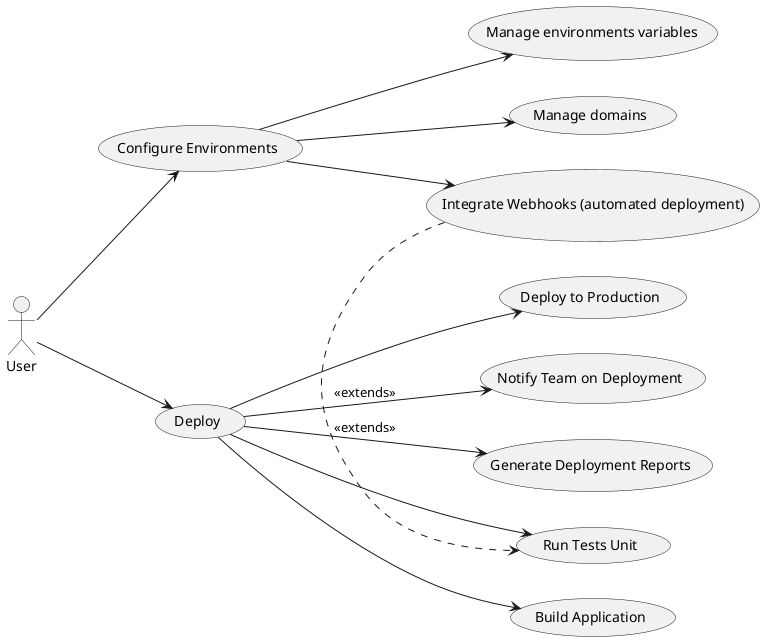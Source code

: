 @startuml "Deployment app"

left to right direction

actor "User" as User

usecase "Deploy" as Deploy
usecase "Configure Environments" as Configuration

usecase "Run Tests Unit" as TestsUnit
usecase "Build Application" as BuildApplication
usecase "Deploy to Production" as DeployProduction

usecase "Manage environments variables" as ManageEnvVariables
usecase "Manage domains" as ManageDomains
usecase "Integrate Webhooks (automated deployment)" as IntegrateWebHooks
usecase "Notify Team on Deployment" as NotifyTeam
usecase "Generate Deployment Reports" as DeploymentReports

User --> Deploy
User --> Configuration

Configuration --> ManageEnvVariables
Configuration --> ManageDomains
Configuration --> IntegrateWebHooks

IntegrateWebHooks .> TestsUnit

Deploy --> TestsUnit
Deploy --> BuildApplication
Deploy --> DeployProduction

Deploy --> NotifyTeam : <<extends>>
Deploy --> DeploymentReports : <<extends>>

@enduml
